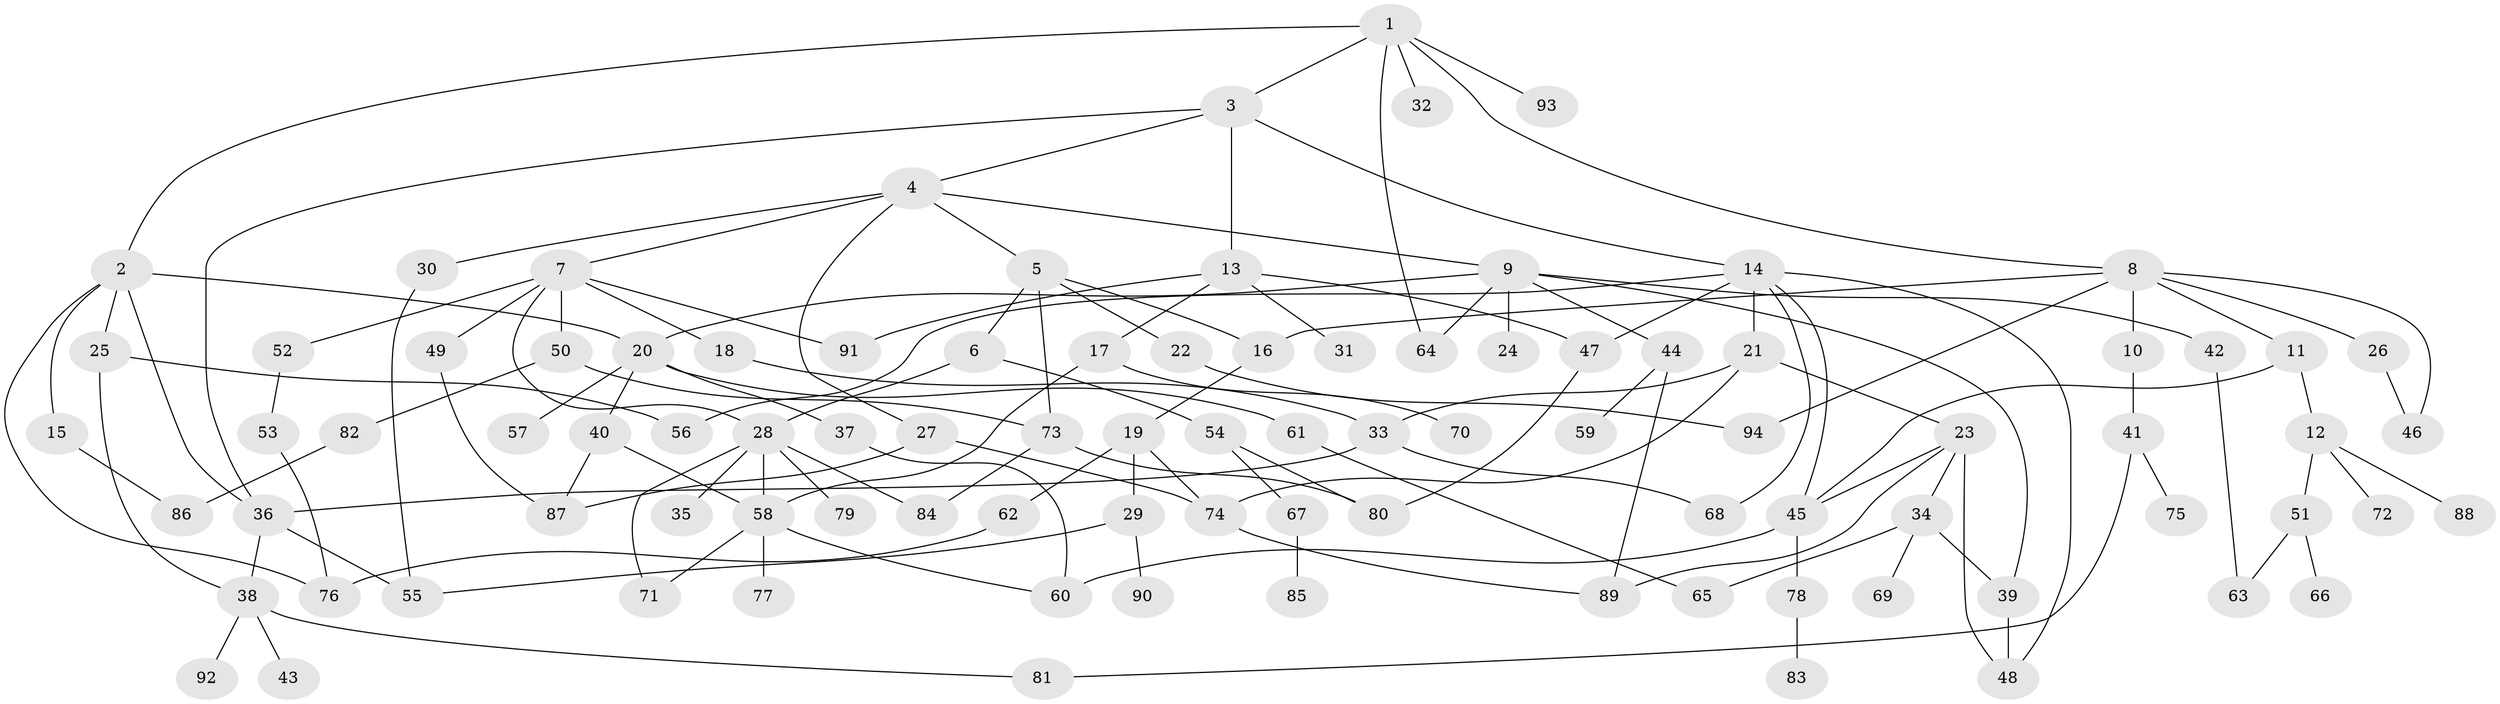 // Generated by graph-tools (version 1.1) at 2025/49/03/09/25 03:49:24]
// undirected, 94 vertices, 135 edges
graph export_dot {
graph [start="1"]
  node [color=gray90,style=filled];
  1;
  2;
  3;
  4;
  5;
  6;
  7;
  8;
  9;
  10;
  11;
  12;
  13;
  14;
  15;
  16;
  17;
  18;
  19;
  20;
  21;
  22;
  23;
  24;
  25;
  26;
  27;
  28;
  29;
  30;
  31;
  32;
  33;
  34;
  35;
  36;
  37;
  38;
  39;
  40;
  41;
  42;
  43;
  44;
  45;
  46;
  47;
  48;
  49;
  50;
  51;
  52;
  53;
  54;
  55;
  56;
  57;
  58;
  59;
  60;
  61;
  62;
  63;
  64;
  65;
  66;
  67;
  68;
  69;
  70;
  71;
  72;
  73;
  74;
  75;
  76;
  77;
  78;
  79;
  80;
  81;
  82;
  83;
  84;
  85;
  86;
  87;
  88;
  89;
  90;
  91;
  92;
  93;
  94;
  1 -- 2;
  1 -- 3;
  1 -- 8;
  1 -- 32;
  1 -- 64;
  1 -- 93;
  2 -- 15;
  2 -- 25;
  2 -- 76;
  2 -- 36;
  2 -- 20;
  3 -- 4;
  3 -- 13;
  3 -- 14;
  3 -- 36;
  4 -- 5;
  4 -- 7;
  4 -- 9;
  4 -- 27;
  4 -- 30;
  5 -- 6;
  5 -- 16;
  5 -- 22;
  5 -- 73;
  6 -- 54;
  6 -- 28;
  7 -- 18;
  7 -- 28;
  7 -- 49;
  7 -- 50;
  7 -- 52;
  7 -- 91;
  8 -- 10;
  8 -- 11;
  8 -- 26;
  8 -- 46;
  8 -- 94;
  8 -- 16;
  9 -- 20;
  9 -- 24;
  9 -- 39;
  9 -- 42;
  9 -- 44;
  9 -- 64;
  10 -- 41;
  11 -- 12;
  11 -- 45;
  12 -- 51;
  12 -- 72;
  12 -- 88;
  13 -- 17;
  13 -- 31;
  13 -- 47;
  13 -- 91;
  14 -- 21;
  14 -- 56;
  14 -- 68;
  14 -- 47;
  14 -- 45;
  14 -- 48;
  15 -- 86;
  16 -- 19;
  17 -- 58;
  17 -- 70;
  18 -- 33;
  19 -- 29;
  19 -- 62;
  19 -- 74;
  20 -- 37;
  20 -- 40;
  20 -- 57;
  20 -- 61;
  21 -- 23;
  21 -- 74;
  21 -- 33;
  22 -- 94;
  23 -- 34;
  23 -- 45;
  23 -- 48;
  23 -- 89;
  25 -- 56;
  25 -- 38;
  26 -- 46;
  27 -- 74;
  27 -- 87;
  28 -- 35;
  28 -- 79;
  28 -- 84;
  28 -- 71;
  28 -- 58;
  29 -- 90;
  29 -- 55;
  30 -- 55;
  33 -- 68;
  33 -- 36;
  34 -- 69;
  34 -- 39;
  34 -- 65;
  36 -- 38;
  36 -- 55;
  37 -- 60;
  38 -- 43;
  38 -- 92;
  38 -- 81;
  39 -- 48;
  40 -- 87;
  40 -- 58;
  41 -- 75;
  41 -- 81;
  42 -- 63;
  44 -- 59;
  44 -- 89;
  45 -- 78;
  45 -- 60;
  47 -- 80;
  49 -- 87;
  50 -- 82;
  50 -- 73;
  51 -- 66;
  51 -- 63;
  52 -- 53;
  53 -- 76;
  54 -- 67;
  54 -- 80;
  58 -- 60;
  58 -- 71;
  58 -- 77;
  61 -- 65;
  62 -- 76;
  67 -- 85;
  73 -- 84;
  73 -- 80;
  74 -- 89;
  78 -- 83;
  82 -- 86;
}
